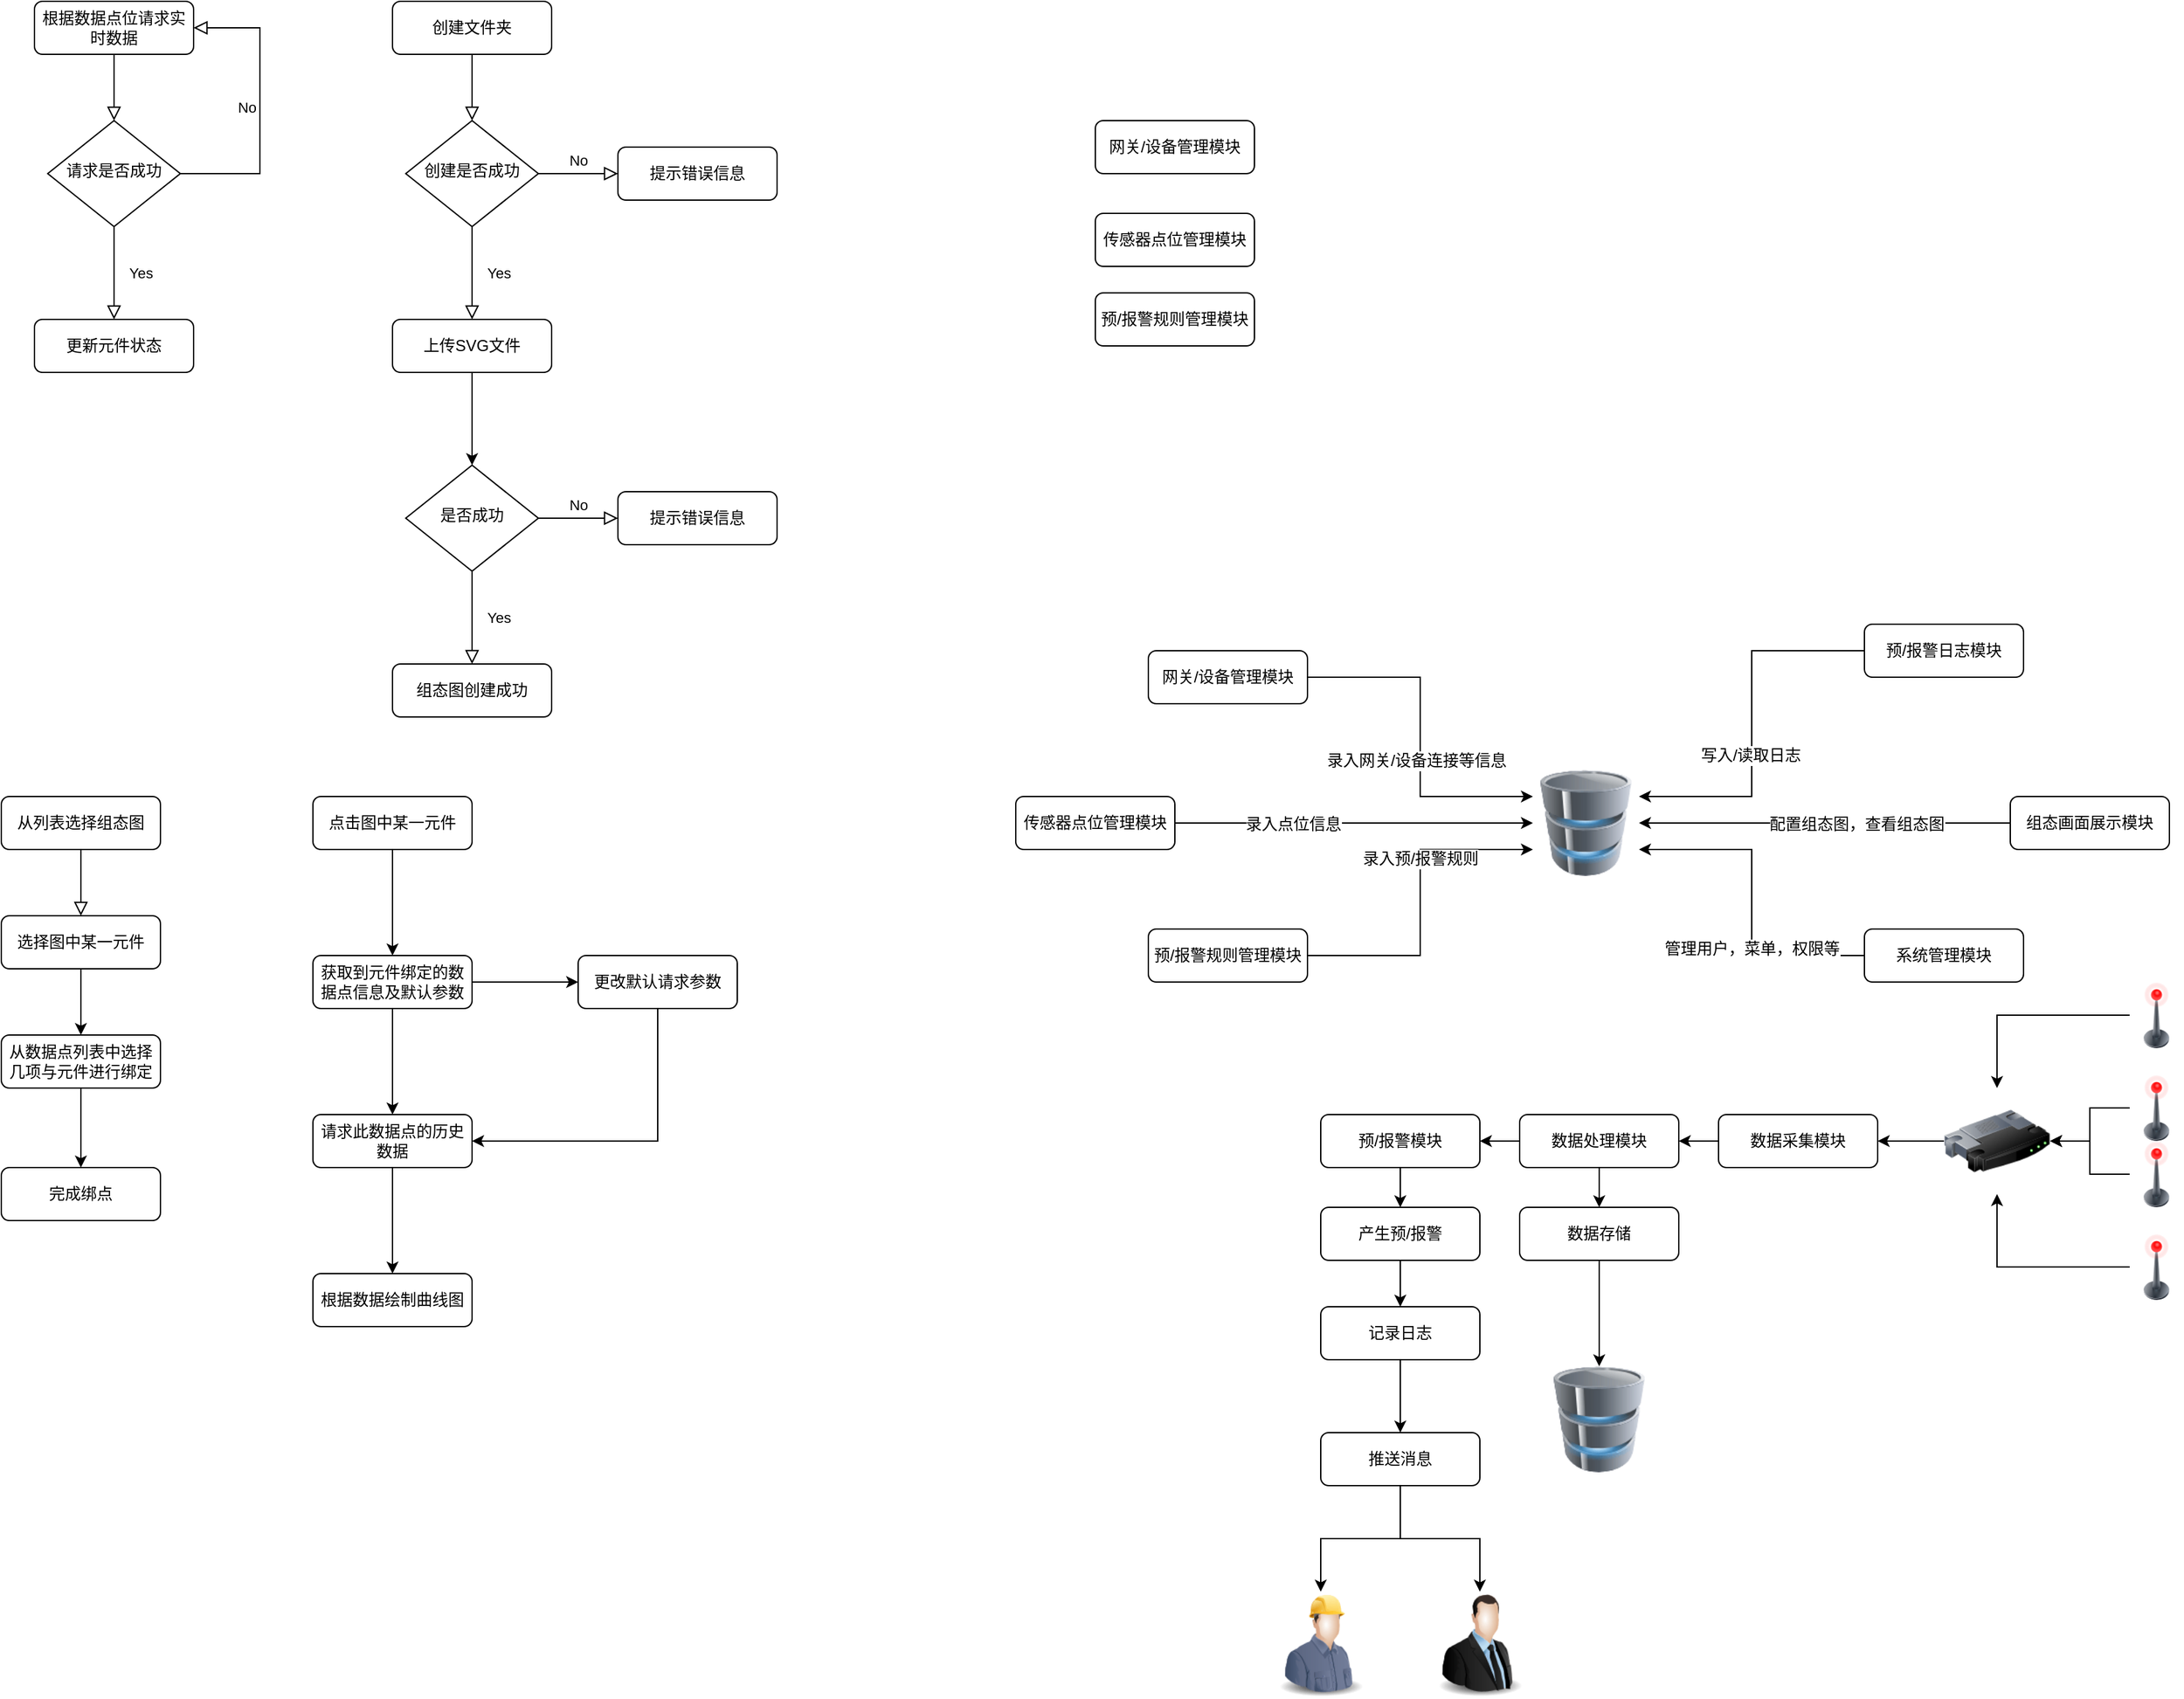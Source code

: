 <mxfile version="12.7.8" type="github">
  <diagram id="C5RBs43oDa-KdzZeNtuy" name="Page-1">
    <mxGraphModel dx="868" dy="482" grid="1" gridSize="10" guides="1" tooltips="1" connect="1" arrows="1" fold="1" page="1" pageScale="1" pageWidth="1827" pageHeight="2169" math="0" shadow="0">
      <root>
        <mxCell id="WIyWlLk6GJQsqaUBKTNV-0" />
        <mxCell id="WIyWlLk6GJQsqaUBKTNV-1" parent="WIyWlLk6GJQsqaUBKTNV-0" />
        <mxCell id="WIyWlLk6GJQsqaUBKTNV-2" value="" style="rounded=0;html=1;jettySize=auto;orthogonalLoop=1;fontSize=11;endArrow=block;endFill=0;endSize=8;strokeWidth=1;shadow=0;labelBackgroundColor=none;edgeStyle=orthogonalEdgeStyle;" parent="WIyWlLk6GJQsqaUBKTNV-1" source="WIyWlLk6GJQsqaUBKTNV-3" target="WIyWlLk6GJQsqaUBKTNV-6" edge="1">
          <mxGeometry relative="1" as="geometry" />
        </mxCell>
        <mxCell id="WIyWlLk6GJQsqaUBKTNV-3" value="根据数据点位请求实时数据" style="rounded=1;whiteSpace=wrap;html=1;fontSize=12;glass=0;strokeWidth=1;shadow=0;" parent="WIyWlLk6GJQsqaUBKTNV-1" vertex="1">
          <mxGeometry x="160" y="80" width="120" height="40" as="geometry" />
        </mxCell>
        <mxCell id="WIyWlLk6GJQsqaUBKTNV-4" value="Yes" style="rounded=0;html=1;jettySize=auto;orthogonalLoop=1;fontSize=11;endArrow=block;endFill=0;endSize=8;strokeWidth=1;shadow=0;labelBackgroundColor=none;edgeStyle=orthogonalEdgeStyle;entryX=0.5;entryY=0;entryDx=0;entryDy=0;" parent="WIyWlLk6GJQsqaUBKTNV-1" source="WIyWlLk6GJQsqaUBKTNV-6" target="WIyWlLk6GJQsqaUBKTNV-12" edge="1">
          <mxGeometry y="20" relative="1" as="geometry">
            <mxPoint as="offset" />
          </mxGeometry>
        </mxCell>
        <mxCell id="WIyWlLk6GJQsqaUBKTNV-5" value="No" style="edgeStyle=orthogonalEdgeStyle;rounded=0;html=1;jettySize=auto;orthogonalLoop=1;fontSize=11;endArrow=block;endFill=0;endSize=8;strokeWidth=1;shadow=0;labelBackgroundColor=none;entryX=1;entryY=0.5;entryDx=0;entryDy=0;exitX=1;exitY=0.5;exitDx=0;exitDy=0;" parent="WIyWlLk6GJQsqaUBKTNV-1" source="WIyWlLk6GJQsqaUBKTNV-6" target="WIyWlLk6GJQsqaUBKTNV-3" edge="1">
          <mxGeometry y="10" relative="1" as="geometry">
            <mxPoint as="offset" />
            <Array as="points">
              <mxPoint x="330" y="210" />
              <mxPoint x="330" y="100" />
            </Array>
          </mxGeometry>
        </mxCell>
        <mxCell id="WIyWlLk6GJQsqaUBKTNV-6" value="请求是否成功" style="rhombus;whiteSpace=wrap;html=1;shadow=0;fontFamily=Helvetica;fontSize=12;align=center;strokeWidth=1;spacing=6;spacingTop=-4;" parent="WIyWlLk6GJQsqaUBKTNV-1" vertex="1">
          <mxGeometry x="170" y="170" width="100" height="80" as="geometry" />
        </mxCell>
        <mxCell id="WIyWlLk6GJQsqaUBKTNV-12" value="更新元件状态" style="rounded=1;whiteSpace=wrap;html=1;fontSize=12;glass=0;strokeWidth=1;shadow=0;" parent="WIyWlLk6GJQsqaUBKTNV-1" vertex="1">
          <mxGeometry x="160" y="320" width="120" height="40" as="geometry" />
        </mxCell>
        <mxCell id="wdigM2pX4t3X0W38fQIm-0" value="" style="rounded=0;html=1;jettySize=auto;orthogonalLoop=1;fontSize=11;endArrow=block;endFill=0;endSize=8;strokeWidth=1;shadow=0;labelBackgroundColor=none;edgeStyle=orthogonalEdgeStyle;" parent="WIyWlLk6GJQsqaUBKTNV-1" source="wdigM2pX4t3X0W38fQIm-1" target="wdigM2pX4t3X0W38fQIm-4" edge="1">
          <mxGeometry relative="1" as="geometry" />
        </mxCell>
        <mxCell id="wdigM2pX4t3X0W38fQIm-1" value="创建文件夹" style="rounded=1;whiteSpace=wrap;html=1;fontSize=12;glass=0;strokeWidth=1;shadow=0;" parent="WIyWlLk6GJQsqaUBKTNV-1" vertex="1">
          <mxGeometry x="430" y="80" width="120" height="40" as="geometry" />
        </mxCell>
        <mxCell id="wdigM2pX4t3X0W38fQIm-2" value="Yes" style="rounded=0;html=1;jettySize=auto;orthogonalLoop=1;fontSize=11;endArrow=block;endFill=0;endSize=8;strokeWidth=1;shadow=0;labelBackgroundColor=none;edgeStyle=orthogonalEdgeStyle;entryX=0.5;entryY=0;entryDx=0;entryDy=0;" parent="WIyWlLk6GJQsqaUBKTNV-1" source="wdigM2pX4t3X0W38fQIm-4" target="wdigM2pX4t3X0W38fQIm-5" edge="1">
          <mxGeometry y="20" relative="1" as="geometry">
            <mxPoint as="offset" />
          </mxGeometry>
        </mxCell>
        <mxCell id="wdigM2pX4t3X0W38fQIm-3" value="No" style="edgeStyle=orthogonalEdgeStyle;rounded=0;html=1;jettySize=auto;orthogonalLoop=1;fontSize=11;endArrow=block;endFill=0;endSize=8;strokeWidth=1;shadow=0;labelBackgroundColor=none;exitX=1;exitY=0.5;exitDx=0;exitDy=0;entryX=0;entryY=0.5;entryDx=0;entryDy=0;" parent="WIyWlLk6GJQsqaUBKTNV-1" source="wdigM2pX4t3X0W38fQIm-4" target="wdigM2pX4t3X0W38fQIm-6" edge="1">
          <mxGeometry y="10" relative="1" as="geometry">
            <mxPoint as="offset" />
            <Array as="points" />
            <mxPoint x="640" y="210" as="targetPoint" />
          </mxGeometry>
        </mxCell>
        <mxCell id="wdigM2pX4t3X0W38fQIm-4" value="创建是否成功" style="rhombus;whiteSpace=wrap;html=1;shadow=0;fontFamily=Helvetica;fontSize=12;align=center;strokeWidth=1;spacing=6;spacingTop=-4;" parent="WIyWlLk6GJQsqaUBKTNV-1" vertex="1">
          <mxGeometry x="440" y="170" width="100" height="80" as="geometry" />
        </mxCell>
        <mxCell id="wdigM2pX4t3X0W38fQIm-15" style="edgeStyle=orthogonalEdgeStyle;rounded=0;orthogonalLoop=1;jettySize=auto;html=1;exitX=0.5;exitY=1;exitDx=0;exitDy=0;entryX=0.5;entryY=0;entryDx=0;entryDy=0;" parent="WIyWlLk6GJQsqaUBKTNV-1" source="wdigM2pX4t3X0W38fQIm-5" target="wdigM2pX4t3X0W38fQIm-12" edge="1">
          <mxGeometry relative="1" as="geometry" />
        </mxCell>
        <mxCell id="wdigM2pX4t3X0W38fQIm-5" value="上传SVG文件" style="rounded=1;whiteSpace=wrap;html=1;fontSize=12;glass=0;strokeWidth=1;shadow=0;" parent="WIyWlLk6GJQsqaUBKTNV-1" vertex="1">
          <mxGeometry x="430" y="320" width="120" height="40" as="geometry" />
        </mxCell>
        <mxCell id="wdigM2pX4t3X0W38fQIm-6" value="提示错误信息" style="rounded=1;whiteSpace=wrap;html=1;fontSize=12;glass=0;strokeWidth=1;shadow=0;" parent="WIyWlLk6GJQsqaUBKTNV-1" vertex="1">
          <mxGeometry x="600" y="190" width="120" height="40" as="geometry" />
        </mxCell>
        <mxCell id="wdigM2pX4t3X0W38fQIm-10" value="Yes" style="rounded=0;html=1;jettySize=auto;orthogonalLoop=1;fontSize=11;endArrow=block;endFill=0;endSize=8;strokeWidth=1;shadow=0;labelBackgroundColor=none;edgeStyle=orthogonalEdgeStyle;entryX=0.5;entryY=0;entryDx=0;entryDy=0;" parent="WIyWlLk6GJQsqaUBKTNV-1" source="wdigM2pX4t3X0W38fQIm-12" target="wdigM2pX4t3X0W38fQIm-13" edge="1">
          <mxGeometry y="20" relative="1" as="geometry">
            <mxPoint as="offset" />
          </mxGeometry>
        </mxCell>
        <mxCell id="wdigM2pX4t3X0W38fQIm-11" value="No" style="edgeStyle=orthogonalEdgeStyle;rounded=0;html=1;jettySize=auto;orthogonalLoop=1;fontSize=11;endArrow=block;endFill=0;endSize=8;strokeWidth=1;shadow=0;labelBackgroundColor=none;exitX=1;exitY=0.5;exitDx=0;exitDy=0;entryX=0;entryY=0.5;entryDx=0;entryDy=0;" parent="WIyWlLk6GJQsqaUBKTNV-1" source="wdigM2pX4t3X0W38fQIm-12" target="wdigM2pX4t3X0W38fQIm-14" edge="1">
          <mxGeometry y="10" relative="1" as="geometry">
            <mxPoint as="offset" />
            <Array as="points" />
            <mxPoint x="640" y="470" as="targetPoint" />
          </mxGeometry>
        </mxCell>
        <mxCell id="wdigM2pX4t3X0W38fQIm-12" value="是否成功" style="rhombus;whiteSpace=wrap;html=1;shadow=0;fontFamily=Helvetica;fontSize=12;align=center;strokeWidth=1;spacing=6;spacingTop=-4;" parent="WIyWlLk6GJQsqaUBKTNV-1" vertex="1">
          <mxGeometry x="440" y="430" width="100" height="80" as="geometry" />
        </mxCell>
        <mxCell id="wdigM2pX4t3X0W38fQIm-13" value="组态图创建成功" style="rounded=1;whiteSpace=wrap;html=1;fontSize=12;glass=0;strokeWidth=1;shadow=0;" parent="WIyWlLk6GJQsqaUBKTNV-1" vertex="1">
          <mxGeometry x="430" y="580" width="120" height="40" as="geometry" />
        </mxCell>
        <mxCell id="wdigM2pX4t3X0W38fQIm-14" value="提示错误信息" style="rounded=1;whiteSpace=wrap;html=1;fontSize=12;glass=0;strokeWidth=1;shadow=0;" parent="WIyWlLk6GJQsqaUBKTNV-1" vertex="1">
          <mxGeometry x="600" y="450" width="120" height="40" as="geometry" />
        </mxCell>
        <mxCell id="wdigM2pX4t3X0W38fQIm-16" value="" style="rounded=0;html=1;jettySize=auto;orthogonalLoop=1;fontSize=11;endArrow=block;endFill=0;endSize=8;strokeWidth=1;shadow=0;labelBackgroundColor=none;edgeStyle=orthogonalEdgeStyle;entryX=0.5;entryY=0;entryDx=0;entryDy=0;" parent="WIyWlLk6GJQsqaUBKTNV-1" source="wdigM2pX4t3X0W38fQIm-17" target="wdigM2pX4t3X0W38fQIm-22" edge="1">
          <mxGeometry relative="1" as="geometry">
            <mxPoint x="195" y="770" as="targetPoint" />
          </mxGeometry>
        </mxCell>
        <mxCell id="wdigM2pX4t3X0W38fQIm-17" value="从列表选择组态图" style="rounded=1;whiteSpace=wrap;html=1;fontSize=12;glass=0;strokeWidth=1;shadow=0;" parent="WIyWlLk6GJQsqaUBKTNV-1" vertex="1">
          <mxGeometry x="135" y="680" width="120" height="40" as="geometry" />
        </mxCell>
        <mxCell id="wdigM2pX4t3X0W38fQIm-21" style="edgeStyle=orthogonalEdgeStyle;rounded=0;orthogonalLoop=1;jettySize=auto;html=1;exitX=0.5;exitY=1;exitDx=0;exitDy=0;entryX=0.5;entryY=0;entryDx=0;entryDy=0;" parent="WIyWlLk6GJQsqaUBKTNV-1" source="wdigM2pX4t3X0W38fQIm-22" target="wdigM2pX4t3X0W38fQIm-28" edge="1">
          <mxGeometry relative="1" as="geometry" />
        </mxCell>
        <mxCell id="wdigM2pX4t3X0W38fQIm-22" value="选择图中某一元件" style="rounded=1;whiteSpace=wrap;html=1;fontSize=12;glass=0;strokeWidth=1;shadow=0;" parent="WIyWlLk6GJQsqaUBKTNV-1" vertex="1">
          <mxGeometry x="135" y="770" width="120" height="40" as="geometry" />
        </mxCell>
        <mxCell id="wdigM2pX4t3X0W38fQIm-27" value="完成绑点" style="rounded=1;whiteSpace=wrap;html=1;fontSize=12;glass=0;strokeWidth=1;shadow=0;" parent="WIyWlLk6GJQsqaUBKTNV-1" vertex="1">
          <mxGeometry x="135" y="960" width="120" height="40" as="geometry" />
        </mxCell>
        <mxCell id="wdigM2pX4t3X0W38fQIm-29" style="edgeStyle=orthogonalEdgeStyle;rounded=0;orthogonalLoop=1;jettySize=auto;html=1;entryX=0.5;entryY=0;entryDx=0;entryDy=0;" parent="WIyWlLk6GJQsqaUBKTNV-1" source="wdigM2pX4t3X0W38fQIm-28" target="wdigM2pX4t3X0W38fQIm-27" edge="1">
          <mxGeometry relative="1" as="geometry" />
        </mxCell>
        <mxCell id="wdigM2pX4t3X0W38fQIm-28" value="从数据点列表中选择几项与元件进行绑定" style="rounded=1;whiteSpace=wrap;html=1;fontSize=12;glass=0;strokeWidth=1;shadow=0;" parent="WIyWlLk6GJQsqaUBKTNV-1" vertex="1">
          <mxGeometry x="135" y="860" width="120" height="40" as="geometry" />
        </mxCell>
        <mxCell id="wdigM2pX4t3X0W38fQIm-32" value="" style="edgeStyle=orthogonalEdgeStyle;rounded=0;orthogonalLoop=1;jettySize=auto;html=1;" parent="WIyWlLk6GJQsqaUBKTNV-1" source="wdigM2pX4t3X0W38fQIm-30" target="wdigM2pX4t3X0W38fQIm-31" edge="1">
          <mxGeometry relative="1" as="geometry" />
        </mxCell>
        <mxCell id="wdigM2pX4t3X0W38fQIm-30" value="点击图中某一元件" style="rounded=1;whiteSpace=wrap;html=1;fontSize=12;glass=0;strokeWidth=1;shadow=0;" parent="WIyWlLk6GJQsqaUBKTNV-1" vertex="1">
          <mxGeometry x="370" y="680" width="120" height="40" as="geometry" />
        </mxCell>
        <mxCell id="wdigM2pX4t3X0W38fQIm-34" value="" style="edgeStyle=orthogonalEdgeStyle;rounded=0;orthogonalLoop=1;jettySize=auto;html=1;" parent="WIyWlLk6GJQsqaUBKTNV-1" source="wdigM2pX4t3X0W38fQIm-31" target="wdigM2pX4t3X0W38fQIm-33" edge="1">
          <mxGeometry relative="1" as="geometry" />
        </mxCell>
        <mxCell id="wdigM2pX4t3X0W38fQIm-38" value="" style="edgeStyle=orthogonalEdgeStyle;rounded=0;orthogonalLoop=1;jettySize=auto;html=1;" parent="WIyWlLk6GJQsqaUBKTNV-1" source="wdigM2pX4t3X0W38fQIm-31" target="wdigM2pX4t3X0W38fQIm-37" edge="1">
          <mxGeometry relative="1" as="geometry" />
        </mxCell>
        <mxCell id="wdigM2pX4t3X0W38fQIm-31" value="获取到元件绑定的数据点信息及默认参数" style="rounded=1;whiteSpace=wrap;html=1;fontSize=12;glass=0;strokeWidth=1;shadow=0;" parent="WIyWlLk6GJQsqaUBKTNV-1" vertex="1">
          <mxGeometry x="370" y="800" width="120" height="40" as="geometry" />
        </mxCell>
        <mxCell id="wdigM2pX4t3X0W38fQIm-39" style="edgeStyle=orthogonalEdgeStyle;rounded=0;orthogonalLoop=1;jettySize=auto;html=1;exitX=0.5;exitY=1;exitDx=0;exitDy=0;entryX=1;entryY=0.5;entryDx=0;entryDy=0;" parent="WIyWlLk6GJQsqaUBKTNV-1" source="wdigM2pX4t3X0W38fQIm-37" target="wdigM2pX4t3X0W38fQIm-33" edge="1">
          <mxGeometry relative="1" as="geometry" />
        </mxCell>
        <mxCell id="wdigM2pX4t3X0W38fQIm-37" value="更改默认请求参数" style="rounded=1;whiteSpace=wrap;html=1;fontSize=12;glass=0;strokeWidth=1;shadow=0;" parent="WIyWlLk6GJQsqaUBKTNV-1" vertex="1">
          <mxGeometry x="570" y="800" width="120" height="40" as="geometry" />
        </mxCell>
        <mxCell id="wdigM2pX4t3X0W38fQIm-36" value="" style="edgeStyle=orthogonalEdgeStyle;rounded=0;orthogonalLoop=1;jettySize=auto;html=1;" parent="WIyWlLk6GJQsqaUBKTNV-1" source="wdigM2pX4t3X0W38fQIm-33" target="wdigM2pX4t3X0W38fQIm-35" edge="1">
          <mxGeometry relative="1" as="geometry" />
        </mxCell>
        <mxCell id="wdigM2pX4t3X0W38fQIm-33" value="请求此数据点的历史数据" style="rounded=1;whiteSpace=wrap;html=1;fontSize=12;glass=0;strokeWidth=1;shadow=0;" parent="WIyWlLk6GJQsqaUBKTNV-1" vertex="1">
          <mxGeometry x="370" y="920" width="120" height="40" as="geometry" />
        </mxCell>
        <mxCell id="wdigM2pX4t3X0W38fQIm-35" value="根据数据绘制曲线图" style="rounded=1;whiteSpace=wrap;html=1;fontSize=12;glass=0;strokeWidth=1;shadow=0;" parent="WIyWlLk6GJQsqaUBKTNV-1" vertex="1">
          <mxGeometry x="370" y="1040" width="120" height="40" as="geometry" />
        </mxCell>
        <mxCell id="04m9J_qf78tEOwaYgz3x-0" value="网关/设备管理模块" style="rounded=1;whiteSpace=wrap;html=1;fontSize=12;glass=0;strokeWidth=1;shadow=0;" vertex="1" parent="WIyWlLk6GJQsqaUBKTNV-1">
          <mxGeometry x="960" y="170" width="120" height="40" as="geometry" />
        </mxCell>
        <mxCell id="04m9J_qf78tEOwaYgz3x-1" value="传感器点位管理模块" style="rounded=1;whiteSpace=wrap;html=1;fontSize=12;glass=0;strokeWidth=1;shadow=0;" vertex="1" parent="WIyWlLk6GJQsqaUBKTNV-1">
          <mxGeometry x="960" y="240" width="120" height="40" as="geometry" />
        </mxCell>
        <mxCell id="04m9J_qf78tEOwaYgz3x-2" value="预/报警规则管理模块" style="rounded=1;whiteSpace=wrap;html=1;fontSize=12;glass=0;strokeWidth=1;shadow=0;" vertex="1" parent="WIyWlLk6GJQsqaUBKTNV-1">
          <mxGeometry x="960" y="300" width="120" height="40" as="geometry" />
        </mxCell>
        <mxCell id="04m9J_qf78tEOwaYgz3x-44" style="edgeStyle=orthogonalEdgeStyle;rounded=0;orthogonalLoop=1;jettySize=auto;html=1;entryX=1;entryY=0.25;entryDx=0;entryDy=0;" edge="1" parent="WIyWlLk6GJQsqaUBKTNV-1" source="04m9J_qf78tEOwaYgz3x-3" target="04m9J_qf78tEOwaYgz3x-33">
          <mxGeometry relative="1" as="geometry" />
        </mxCell>
        <mxCell id="04m9J_qf78tEOwaYgz3x-45" value="写入/读取日志" style="text;html=1;align=center;verticalAlign=middle;resizable=0;points=[];labelBackgroundColor=#ffffff;" vertex="1" connectable="0" parent="04m9J_qf78tEOwaYgz3x-44">
          <mxGeometry x="0.17" y="-1" relative="1" as="geometry">
            <mxPoint as="offset" />
          </mxGeometry>
        </mxCell>
        <mxCell id="04m9J_qf78tEOwaYgz3x-3" value="预/报警日志模块" style="rounded=1;whiteSpace=wrap;html=1;fontSize=12;glass=0;strokeWidth=1;shadow=0;" vertex="1" parent="WIyWlLk6GJQsqaUBKTNV-1">
          <mxGeometry x="1540" y="550" width="120" height="40" as="geometry" />
        </mxCell>
        <mxCell id="04m9J_qf78tEOwaYgz3x-46" style="edgeStyle=orthogonalEdgeStyle;rounded=0;orthogonalLoop=1;jettySize=auto;html=1;entryX=1;entryY=0.5;entryDx=0;entryDy=0;" edge="1" parent="WIyWlLk6GJQsqaUBKTNV-1" source="04m9J_qf78tEOwaYgz3x-4" target="04m9J_qf78tEOwaYgz3x-33">
          <mxGeometry relative="1" as="geometry" />
        </mxCell>
        <mxCell id="04m9J_qf78tEOwaYgz3x-47" value="配置组态图，查看组态图" style="text;html=1;align=center;verticalAlign=middle;resizable=0;points=[];labelBackgroundColor=#ffffff;" vertex="1" connectable="0" parent="04m9J_qf78tEOwaYgz3x-46">
          <mxGeometry x="-0.171" y="1" relative="1" as="geometry">
            <mxPoint as="offset" />
          </mxGeometry>
        </mxCell>
        <mxCell id="04m9J_qf78tEOwaYgz3x-4" value="组态画面展示模块" style="rounded=1;whiteSpace=wrap;html=1;fontSize=12;glass=0;strokeWidth=1;shadow=0;" vertex="1" parent="WIyWlLk6GJQsqaUBKTNV-1">
          <mxGeometry x="1650" y="680" width="120" height="40" as="geometry" />
        </mxCell>
        <mxCell id="04m9J_qf78tEOwaYgz3x-48" style="edgeStyle=orthogonalEdgeStyle;rounded=0;orthogonalLoop=1;jettySize=auto;html=1;exitX=0;exitY=0.5;exitDx=0;exitDy=0;entryX=1;entryY=0.75;entryDx=0;entryDy=0;" edge="1" parent="WIyWlLk6GJQsqaUBKTNV-1" source="04m9J_qf78tEOwaYgz3x-5" target="04m9J_qf78tEOwaYgz3x-33">
          <mxGeometry relative="1" as="geometry" />
        </mxCell>
        <mxCell id="04m9J_qf78tEOwaYgz3x-49" value="管理用户，菜单，权限等" style="text;html=1;align=center;verticalAlign=middle;resizable=0;points=[];labelBackgroundColor=#ffffff;" vertex="1" connectable="0" parent="04m9J_qf78tEOwaYgz3x-48">
          <mxGeometry x="-0.32" y="-5" relative="1" as="geometry">
            <mxPoint x="-5" y="-5" as="offset" />
          </mxGeometry>
        </mxCell>
        <mxCell id="04m9J_qf78tEOwaYgz3x-5" value="系统管理模块" style="rounded=1;whiteSpace=wrap;html=1;fontSize=12;glass=0;strokeWidth=1;shadow=0;" vertex="1" parent="WIyWlLk6GJQsqaUBKTNV-1">
          <mxGeometry x="1540" y="780" width="120" height="40" as="geometry" />
        </mxCell>
        <mxCell id="04m9J_qf78tEOwaYgz3x-50" style="edgeStyle=orthogonalEdgeStyle;rounded=0;orthogonalLoop=1;jettySize=auto;html=1;exitX=0;exitY=0.5;exitDx=0;exitDy=0;entryX=1;entryY=0.5;entryDx=0;entryDy=0;" edge="1" parent="WIyWlLk6GJQsqaUBKTNV-1" source="04m9J_qf78tEOwaYgz3x-6" target="04m9J_qf78tEOwaYgz3x-18">
          <mxGeometry relative="1" as="geometry" />
        </mxCell>
        <mxCell id="04m9J_qf78tEOwaYgz3x-6" value="" style="image;html=1;labelBackgroundColor=#ffffff;image=img/lib/clip_art/networking/Router_128x128.png" vertex="1" parent="WIyWlLk6GJQsqaUBKTNV-1">
          <mxGeometry x="1600" y="900" width="80" height="80" as="geometry" />
        </mxCell>
        <mxCell id="04m9J_qf78tEOwaYgz3x-12" style="edgeStyle=orthogonalEdgeStyle;rounded=0;orthogonalLoop=1;jettySize=auto;html=1;exitX=0;exitY=0.5;exitDx=0;exitDy=0;entryX=0.5;entryY=0;entryDx=0;entryDy=0;" edge="1" parent="WIyWlLk6GJQsqaUBKTNV-1" source="04m9J_qf78tEOwaYgz3x-7" target="04m9J_qf78tEOwaYgz3x-6">
          <mxGeometry relative="1" as="geometry" />
        </mxCell>
        <mxCell id="04m9J_qf78tEOwaYgz3x-7" value="" style="image;html=1;labelBackgroundColor=#ffffff;image=img/lib/clip_art/telecommunication/Signal_tower_off_128x128.png" vertex="1" parent="WIyWlLk6GJQsqaUBKTNV-1">
          <mxGeometry x="1740" y="820" width="40" height="50" as="geometry" />
        </mxCell>
        <mxCell id="04m9J_qf78tEOwaYgz3x-13" style="edgeStyle=orthogonalEdgeStyle;rounded=0;orthogonalLoop=1;jettySize=auto;html=1;exitX=0;exitY=0.5;exitDx=0;exitDy=0;entryX=1;entryY=0.5;entryDx=0;entryDy=0;" edge="1" parent="WIyWlLk6GJQsqaUBKTNV-1" source="04m9J_qf78tEOwaYgz3x-8" target="04m9J_qf78tEOwaYgz3x-6">
          <mxGeometry relative="1" as="geometry" />
        </mxCell>
        <mxCell id="04m9J_qf78tEOwaYgz3x-8" value="" style="image;html=1;labelBackgroundColor=#ffffff;image=img/lib/clip_art/telecommunication/Signal_tower_off_128x128.png" vertex="1" parent="WIyWlLk6GJQsqaUBKTNV-1">
          <mxGeometry x="1740" y="890" width="40" height="50" as="geometry" />
        </mxCell>
        <mxCell id="04m9J_qf78tEOwaYgz3x-14" style="edgeStyle=orthogonalEdgeStyle;rounded=0;orthogonalLoop=1;jettySize=auto;html=1;exitX=0;exitY=0.5;exitDx=0;exitDy=0;" edge="1" parent="WIyWlLk6GJQsqaUBKTNV-1" source="04m9J_qf78tEOwaYgz3x-9" target="04m9J_qf78tEOwaYgz3x-6">
          <mxGeometry relative="1" as="geometry" />
        </mxCell>
        <mxCell id="04m9J_qf78tEOwaYgz3x-9" value="" style="image;html=1;labelBackgroundColor=#ffffff;image=img/lib/clip_art/telecommunication/Signal_tower_off_128x128.png" vertex="1" parent="WIyWlLk6GJQsqaUBKTNV-1">
          <mxGeometry x="1740" y="940" width="40" height="50" as="geometry" />
        </mxCell>
        <mxCell id="04m9J_qf78tEOwaYgz3x-15" style="edgeStyle=orthogonalEdgeStyle;rounded=0;orthogonalLoop=1;jettySize=auto;html=1;exitX=0;exitY=0.5;exitDx=0;exitDy=0;entryX=0.5;entryY=1;entryDx=0;entryDy=0;" edge="1" parent="WIyWlLk6GJQsqaUBKTNV-1" source="04m9J_qf78tEOwaYgz3x-10" target="04m9J_qf78tEOwaYgz3x-6">
          <mxGeometry relative="1" as="geometry" />
        </mxCell>
        <mxCell id="04m9J_qf78tEOwaYgz3x-10" value="" style="image;html=1;labelBackgroundColor=#ffffff;image=img/lib/clip_art/telecommunication/Signal_tower_off_128x128.png" vertex="1" parent="WIyWlLk6GJQsqaUBKTNV-1">
          <mxGeometry x="1740" y="1010" width="40" height="50" as="geometry" />
        </mxCell>
        <mxCell id="04m9J_qf78tEOwaYgz3x-51" style="edgeStyle=orthogonalEdgeStyle;rounded=0;orthogonalLoop=1;jettySize=auto;html=1;exitX=0;exitY=0.5;exitDx=0;exitDy=0;entryX=1;entryY=0.5;entryDx=0;entryDy=0;" edge="1" parent="WIyWlLk6GJQsqaUBKTNV-1" source="04m9J_qf78tEOwaYgz3x-18" target="04m9J_qf78tEOwaYgz3x-19">
          <mxGeometry relative="1" as="geometry" />
        </mxCell>
        <mxCell id="04m9J_qf78tEOwaYgz3x-18" value="数据采集模块" style="rounded=1;whiteSpace=wrap;html=1;fontSize=12;glass=0;strokeWidth=1;shadow=0;" vertex="1" parent="WIyWlLk6GJQsqaUBKTNV-1">
          <mxGeometry x="1430" y="920" width="120" height="40" as="geometry" />
        </mxCell>
        <mxCell id="04m9J_qf78tEOwaYgz3x-52" style="edgeStyle=orthogonalEdgeStyle;rounded=0;orthogonalLoop=1;jettySize=auto;html=1;exitX=0;exitY=0.5;exitDx=0;exitDy=0;" edge="1" parent="WIyWlLk6GJQsqaUBKTNV-1" source="04m9J_qf78tEOwaYgz3x-19" target="04m9J_qf78tEOwaYgz3x-20">
          <mxGeometry relative="1" as="geometry" />
        </mxCell>
        <mxCell id="04m9J_qf78tEOwaYgz3x-53" style="edgeStyle=orthogonalEdgeStyle;rounded=0;orthogonalLoop=1;jettySize=auto;html=1;exitX=0.5;exitY=1;exitDx=0;exitDy=0;entryX=0.5;entryY=0;entryDx=0;entryDy=0;" edge="1" parent="WIyWlLk6GJQsqaUBKTNV-1" source="04m9J_qf78tEOwaYgz3x-19" target="04m9J_qf78tEOwaYgz3x-30">
          <mxGeometry relative="1" as="geometry" />
        </mxCell>
        <mxCell id="04m9J_qf78tEOwaYgz3x-54" style="edgeStyle=orthogonalEdgeStyle;rounded=0;orthogonalLoop=1;jettySize=auto;html=1;exitX=0.5;exitY=1;exitDx=0;exitDy=0;entryX=0.5;entryY=0;entryDx=0;entryDy=0;" edge="1" parent="WIyWlLk6GJQsqaUBKTNV-1" source="04m9J_qf78tEOwaYgz3x-20" target="04m9J_qf78tEOwaYgz3x-21">
          <mxGeometry relative="1" as="geometry" />
        </mxCell>
        <mxCell id="04m9J_qf78tEOwaYgz3x-19" value="数据处理模块" style="rounded=1;whiteSpace=wrap;html=1;fontSize=12;glass=0;strokeWidth=1;shadow=0;" vertex="1" parent="WIyWlLk6GJQsqaUBKTNV-1">
          <mxGeometry x="1280" y="920" width="120" height="40" as="geometry" />
        </mxCell>
        <mxCell id="04m9J_qf78tEOwaYgz3x-20" value="预/报警模块" style="rounded=1;whiteSpace=wrap;html=1;fontSize=12;glass=0;strokeWidth=1;shadow=0;" vertex="1" parent="WIyWlLk6GJQsqaUBKTNV-1">
          <mxGeometry x="1130" y="920" width="120" height="40" as="geometry" />
        </mxCell>
        <mxCell id="04m9J_qf78tEOwaYgz3x-23" value="" style="edgeStyle=orthogonalEdgeStyle;rounded=0;orthogonalLoop=1;jettySize=auto;html=1;" edge="1" parent="WIyWlLk6GJQsqaUBKTNV-1" source="04m9J_qf78tEOwaYgz3x-21" target="04m9J_qf78tEOwaYgz3x-22">
          <mxGeometry relative="1" as="geometry" />
        </mxCell>
        <mxCell id="04m9J_qf78tEOwaYgz3x-21" value="产生预/报警" style="rounded=1;whiteSpace=wrap;html=1;fontSize=12;glass=0;strokeWidth=1;shadow=0;" vertex="1" parent="WIyWlLk6GJQsqaUBKTNV-1">
          <mxGeometry x="1130" y="990" width="120" height="40" as="geometry" />
        </mxCell>
        <mxCell id="04m9J_qf78tEOwaYgz3x-25" value="" style="edgeStyle=orthogonalEdgeStyle;rounded=0;orthogonalLoop=1;jettySize=auto;html=1;" edge="1" parent="WIyWlLk6GJQsqaUBKTNV-1" source="04m9J_qf78tEOwaYgz3x-22" target="04m9J_qf78tEOwaYgz3x-24">
          <mxGeometry relative="1" as="geometry" />
        </mxCell>
        <mxCell id="04m9J_qf78tEOwaYgz3x-22" value="记录日志" style="rounded=1;whiteSpace=wrap;html=1;fontSize=12;glass=0;strokeWidth=1;shadow=0;" vertex="1" parent="WIyWlLk6GJQsqaUBKTNV-1">
          <mxGeometry x="1130" y="1065" width="120" height="40" as="geometry" />
        </mxCell>
        <mxCell id="04m9J_qf78tEOwaYgz3x-55" style="edgeStyle=orthogonalEdgeStyle;rounded=0;orthogonalLoop=1;jettySize=auto;html=1;" edge="1" parent="WIyWlLk6GJQsqaUBKTNV-1" source="04m9J_qf78tEOwaYgz3x-24" target="04m9J_qf78tEOwaYgz3x-28">
          <mxGeometry relative="1" as="geometry" />
        </mxCell>
        <mxCell id="04m9J_qf78tEOwaYgz3x-56" style="edgeStyle=orthogonalEdgeStyle;rounded=0;orthogonalLoop=1;jettySize=auto;html=1;entryX=0.5;entryY=0;entryDx=0;entryDy=0;" edge="1" parent="WIyWlLk6GJQsqaUBKTNV-1" source="04m9J_qf78tEOwaYgz3x-24" target="04m9J_qf78tEOwaYgz3x-29">
          <mxGeometry relative="1" as="geometry" />
        </mxCell>
        <mxCell id="04m9J_qf78tEOwaYgz3x-24" value="推送消息" style="rounded=1;whiteSpace=wrap;html=1;fontSize=12;glass=0;strokeWidth=1;shadow=0;" vertex="1" parent="WIyWlLk6GJQsqaUBKTNV-1">
          <mxGeometry x="1130" y="1160" width="120" height="40" as="geometry" />
        </mxCell>
        <mxCell id="04m9J_qf78tEOwaYgz3x-28" value="" style="image;html=1;labelBackgroundColor=#ffffff;image=img/lib/clip_art/people/Construction_Worker_Man_128x128.png" vertex="1" parent="WIyWlLk6GJQsqaUBKTNV-1">
          <mxGeometry x="1090" y="1280" width="80" height="80" as="geometry" />
        </mxCell>
        <mxCell id="04m9J_qf78tEOwaYgz3x-29" value="" style="image;html=1;labelBackgroundColor=#ffffff;image=img/lib/clip_art/people/Suit_Man_128x128.png" vertex="1" parent="WIyWlLk6GJQsqaUBKTNV-1">
          <mxGeometry x="1210" y="1280" width="80" height="80" as="geometry" />
        </mxCell>
        <mxCell id="04m9J_qf78tEOwaYgz3x-32" style="edgeStyle=orthogonalEdgeStyle;rounded=0;orthogonalLoop=1;jettySize=auto;html=1;exitX=0.5;exitY=1;exitDx=0;exitDy=0;entryX=0.5;entryY=0;entryDx=0;entryDy=0;" edge="1" parent="WIyWlLk6GJQsqaUBKTNV-1" source="04m9J_qf78tEOwaYgz3x-30" target="04m9J_qf78tEOwaYgz3x-31">
          <mxGeometry relative="1" as="geometry" />
        </mxCell>
        <mxCell id="04m9J_qf78tEOwaYgz3x-30" value="数据存储" style="rounded=1;whiteSpace=wrap;html=1;fontSize=12;glass=0;strokeWidth=1;shadow=0;" vertex="1" parent="WIyWlLk6GJQsqaUBKTNV-1">
          <mxGeometry x="1280" y="990" width="120" height="40" as="geometry" />
        </mxCell>
        <mxCell id="04m9J_qf78tEOwaYgz3x-31" value="" style="image;html=1;labelBackgroundColor=#ffffff;image=img/lib/clip_art/computers/Database_128x128.png" vertex="1" parent="WIyWlLk6GJQsqaUBKTNV-1">
          <mxGeometry x="1300" y="1110" width="80" height="80" as="geometry" />
        </mxCell>
        <mxCell id="04m9J_qf78tEOwaYgz3x-33" value="" style="image;html=1;labelBackgroundColor=#ffffff;image=img/lib/clip_art/computers/Database_128x128.png" vertex="1" parent="WIyWlLk6GJQsqaUBKTNV-1">
          <mxGeometry x="1290" y="660" width="80" height="80" as="geometry" />
        </mxCell>
        <mxCell id="04m9J_qf78tEOwaYgz3x-36" value="" style="edgeStyle=orthogonalEdgeStyle;rounded=0;orthogonalLoop=1;jettySize=auto;html=1;entryX=0;entryY=0.25;entryDx=0;entryDy=0;" edge="1" parent="WIyWlLk6GJQsqaUBKTNV-1" source="04m9J_qf78tEOwaYgz3x-34" target="04m9J_qf78tEOwaYgz3x-33">
          <mxGeometry relative="1" as="geometry">
            <mxPoint x="1210" y="710" as="targetPoint" />
          </mxGeometry>
        </mxCell>
        <mxCell id="04m9J_qf78tEOwaYgz3x-37" value="录入网关/设备连接等信息" style="text;html=1;align=center;verticalAlign=middle;resizable=0;points=[];labelBackgroundColor=#ffffff;" vertex="1" connectable="0" parent="04m9J_qf78tEOwaYgz3x-36">
          <mxGeometry x="0.138" y="-3" relative="1" as="geometry">
            <mxPoint as="offset" />
          </mxGeometry>
        </mxCell>
        <mxCell id="04m9J_qf78tEOwaYgz3x-34" value="网关/设备管理模块" style="rounded=1;whiteSpace=wrap;html=1;fontSize=12;glass=0;strokeWidth=1;shadow=0;" vertex="1" parent="WIyWlLk6GJQsqaUBKTNV-1">
          <mxGeometry x="1000" y="570" width="120" height="40" as="geometry" />
        </mxCell>
        <mxCell id="04m9J_qf78tEOwaYgz3x-39" style="edgeStyle=orthogonalEdgeStyle;rounded=0;orthogonalLoop=1;jettySize=auto;html=1;entryX=0;entryY=0.75;entryDx=0;entryDy=0;" edge="1" parent="WIyWlLk6GJQsqaUBKTNV-1" source="04m9J_qf78tEOwaYgz3x-38" target="04m9J_qf78tEOwaYgz3x-33">
          <mxGeometry relative="1" as="geometry" />
        </mxCell>
        <mxCell id="04m9J_qf78tEOwaYgz3x-40" value="录入预/报警规则" style="text;html=1;align=center;verticalAlign=middle;resizable=0;points=[];labelBackgroundColor=#ffffff;" vertex="1" connectable="0" parent="04m9J_qf78tEOwaYgz3x-39">
          <mxGeometry x="0.263" relative="1" as="geometry">
            <mxPoint as="offset" />
          </mxGeometry>
        </mxCell>
        <mxCell id="04m9J_qf78tEOwaYgz3x-38" value="预/报警规则管理模块" style="rounded=1;whiteSpace=wrap;html=1;fontSize=12;glass=0;strokeWidth=1;shadow=0;" vertex="1" parent="WIyWlLk6GJQsqaUBKTNV-1">
          <mxGeometry x="1000" y="780" width="120" height="40" as="geometry" />
        </mxCell>
        <mxCell id="04m9J_qf78tEOwaYgz3x-42" style="edgeStyle=orthogonalEdgeStyle;rounded=0;orthogonalLoop=1;jettySize=auto;html=1;entryX=0;entryY=0.5;entryDx=0;entryDy=0;" edge="1" parent="WIyWlLk6GJQsqaUBKTNV-1" source="04m9J_qf78tEOwaYgz3x-41" target="04m9J_qf78tEOwaYgz3x-33">
          <mxGeometry relative="1" as="geometry" />
        </mxCell>
        <mxCell id="04m9J_qf78tEOwaYgz3x-43" value="录入点位信息" style="text;html=1;align=center;verticalAlign=middle;resizable=0;points=[];labelBackgroundColor=#ffffff;" vertex="1" connectable="0" parent="04m9J_qf78tEOwaYgz3x-42">
          <mxGeometry x="-0.341" y="-1" relative="1" as="geometry">
            <mxPoint as="offset" />
          </mxGeometry>
        </mxCell>
        <mxCell id="04m9J_qf78tEOwaYgz3x-41" value="传感器点位管理模块" style="rounded=1;whiteSpace=wrap;html=1;fontSize=12;glass=0;strokeWidth=1;shadow=0;" vertex="1" parent="WIyWlLk6GJQsqaUBKTNV-1">
          <mxGeometry x="900" y="680" width="120" height="40" as="geometry" />
        </mxCell>
      </root>
    </mxGraphModel>
  </diagram>
</mxfile>
